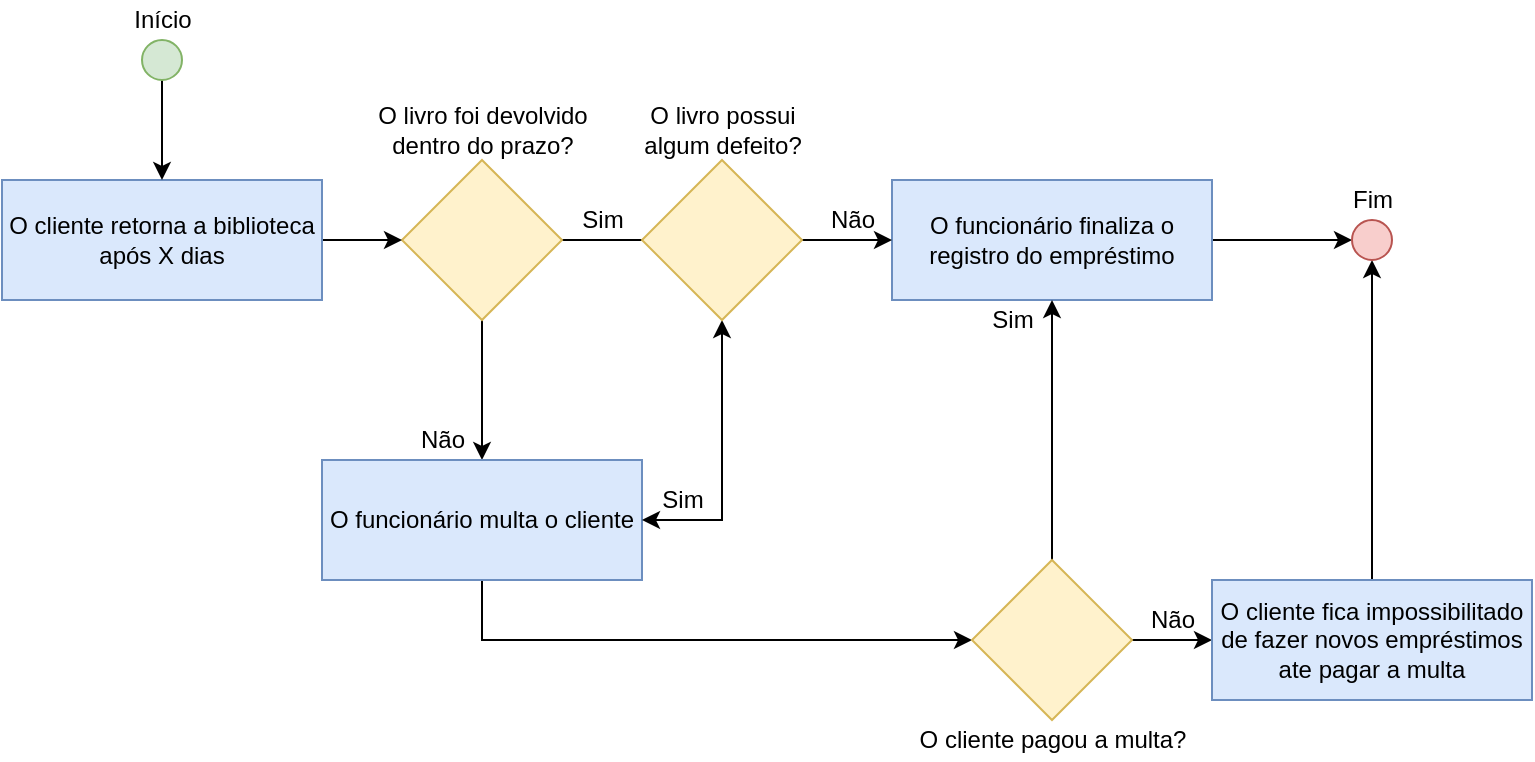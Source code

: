 <mxfile version="14.7.1" type="device"><diagram id="DtWf03tG1Db5x-T90VZj" name="Page-1"><mxGraphModel dx="920" dy="-562" grid="1" gridSize="10" guides="1" tooltips="1" connect="1" arrows="1" fold="1" page="1" pageScale="1" pageWidth="850" pageHeight="1100" math="0" shadow="0"><root><mxCell id="0"/><mxCell id="1" parent="0"/><mxCell id="ZrnHjG-Kl626zYA1YiuY-1" style="edgeStyle=orthogonalEdgeStyle;rounded=0;orthogonalLoop=1;jettySize=auto;html=1;exitX=0.5;exitY=1;exitDx=0;exitDy=0;entryX=0.5;entryY=0;entryDx=0;entryDy=0;" parent="1" source="ZrnHjG-Kl626zYA1YiuY-3" target="ZrnHjG-Kl626zYA1YiuY-9" edge="1"><mxGeometry relative="1" as="geometry"/></mxCell><mxCell id="ZrnHjG-Kl626zYA1YiuY-2" style="edgeStyle=orthogonalEdgeStyle;rounded=0;orthogonalLoop=1;jettySize=auto;html=1;exitX=1;exitY=0.5;exitDx=0;exitDy=0;entryX=0;entryY=0.5;entryDx=0;entryDy=0;" parent="1" source="ZrnHjG-Kl626zYA1YiuY-3" edge="1"><mxGeometry relative="1" as="geometry"><mxPoint x="390" y="1230" as="targetPoint"/></mxGeometry></mxCell><mxCell id="ZrnHjG-Kl626zYA1YiuY-3" value="" style="rhombus;whiteSpace=wrap;html=1;fillColor=#fff2cc;strokeColor=#d6b656;" parent="1" vertex="1"><mxGeometry x="210" y="1190" width="80" height="80" as="geometry"/></mxCell><mxCell id="7Kv7Yl_-41V70sTe5f-G-1" style="edgeStyle=orthogonalEdgeStyle;rounded=0;orthogonalLoop=1;jettySize=auto;html=1;exitX=1;exitY=0.5;exitDx=0;exitDy=0;entryX=0;entryY=0.5;entryDx=0;entryDy=0;" edge="1" parent="1" source="ZrnHjG-Kl626zYA1YiuY-5" target="ZrnHjG-Kl626zYA1YiuY-3"><mxGeometry relative="1" as="geometry"/></mxCell><mxCell id="ZrnHjG-Kl626zYA1YiuY-5" value="&lt;div&gt;O cliente retorna a biblioteca após X dias&lt;/div&gt;" style="whiteSpace=wrap;html=1;fillColor=#dae8fc;strokeColor=#6c8ebf;" parent="1" vertex="1"><mxGeometry x="10" y="1200" width="160" height="60" as="geometry"/></mxCell><mxCell id="ZrnHjG-Kl626zYA1YiuY-6" style="edgeStyle=orthogonalEdgeStyle;rounded=0;orthogonalLoop=1;jettySize=auto;html=1;exitX=1;exitY=0.5;exitDx=0;exitDy=0;entryX=0;entryY=0.5;entryDx=0;entryDy=0;" parent="1" source="ZrnHjG-Kl626zYA1YiuY-7" target="ZrnHjG-Kl626zYA1YiuY-27" edge="1"><mxGeometry relative="1" as="geometry"/></mxCell><mxCell id="ZrnHjG-Kl626zYA1YiuY-7" value="O funcionário finaliza o registro do empréstimo" style="whiteSpace=wrap;html=1;fillColor=#dae8fc;strokeColor=#6c8ebf;" parent="1" vertex="1"><mxGeometry x="455" y="1200" width="160" height="60" as="geometry"/></mxCell><mxCell id="ZrnHjG-Kl626zYA1YiuY-8" style="edgeStyle=orthogonalEdgeStyle;rounded=0;orthogonalLoop=1;jettySize=auto;html=1;exitX=0.5;exitY=1;exitDx=0;exitDy=0;entryX=0;entryY=0.5;entryDx=0;entryDy=0;" parent="1" source="ZrnHjG-Kl626zYA1YiuY-9" target="ZrnHjG-Kl626zYA1YiuY-13" edge="1"><mxGeometry relative="1" as="geometry"/></mxCell><mxCell id="ZrnHjG-Kl626zYA1YiuY-9" value="O funcionário multa o cliente" style="whiteSpace=wrap;html=1;fillColor=#dae8fc;strokeColor=#6c8ebf;" parent="1" vertex="1"><mxGeometry x="170" y="1340" width="160" height="60" as="geometry"/></mxCell><mxCell id="ZrnHjG-Kl626zYA1YiuY-10" value="Não" style="text;html=1;align=center;verticalAlign=middle;resizable=0;points=[];autosize=1;strokeColor=none;" parent="1" vertex="1"><mxGeometry x="210" y="1320" width="40" height="20" as="geometry"/></mxCell><mxCell id="ZrnHjG-Kl626zYA1YiuY-11" style="edgeStyle=orthogonalEdgeStyle;rounded=0;orthogonalLoop=1;jettySize=auto;html=1;exitX=1;exitY=0.5;exitDx=0;exitDy=0;" parent="1" source="ZrnHjG-Kl626zYA1YiuY-13" target="ZrnHjG-Kl626zYA1YiuY-16" edge="1"><mxGeometry relative="1" as="geometry"/></mxCell><mxCell id="ZrnHjG-Kl626zYA1YiuY-12" style="edgeStyle=orthogonalEdgeStyle;rounded=0;orthogonalLoop=1;jettySize=auto;html=1;exitX=0.5;exitY=0;exitDx=0;exitDy=0;entryX=0.5;entryY=1;entryDx=0;entryDy=0;" parent="1" source="ZrnHjG-Kl626zYA1YiuY-13" target="ZrnHjG-Kl626zYA1YiuY-7" edge="1"><mxGeometry relative="1" as="geometry"/></mxCell><mxCell id="ZrnHjG-Kl626zYA1YiuY-13" value="" style="rhombus;whiteSpace=wrap;html=1;fillColor=#fff2cc;strokeColor=#d6b656;" parent="1" vertex="1"><mxGeometry x="495" y="1390" width="80" height="80" as="geometry"/></mxCell><mxCell id="ZrnHjG-Kl626zYA1YiuY-14" value="O cliente pagou a multa?" style="text;html=1;align=center;verticalAlign=middle;resizable=0;points=[];autosize=1;strokeColor=none;" parent="1" vertex="1"><mxGeometry x="460" y="1470" width="150" height="20" as="geometry"/></mxCell><mxCell id="ZrnHjG-Kl626zYA1YiuY-15" style="edgeStyle=orthogonalEdgeStyle;rounded=0;orthogonalLoop=1;jettySize=auto;html=1;exitX=0.5;exitY=0;exitDx=0;exitDy=0;" parent="1" source="ZrnHjG-Kl626zYA1YiuY-16" target="ZrnHjG-Kl626zYA1YiuY-27" edge="1"><mxGeometry relative="1" as="geometry"/></mxCell><mxCell id="ZrnHjG-Kl626zYA1YiuY-16" value="O cliente fica impossibilitado de fazer novos empréstimos ate pagar a multa" style="whiteSpace=wrap;html=1;fillColor=#dae8fc;strokeColor=#6c8ebf;" parent="1" vertex="1"><mxGeometry x="615" y="1400" width="160" height="60" as="geometry"/></mxCell><mxCell id="ZrnHjG-Kl626zYA1YiuY-17" value="&lt;div&gt;O livro foi devolvido &lt;br&gt;&lt;/div&gt;&lt;div&gt;dentro do prazo?&lt;/div&gt;" style="text;html=1;align=center;verticalAlign=middle;resizable=0;points=[];autosize=1;strokeColor=none;" parent="1" vertex="1"><mxGeometry x="190" y="1160" width="120" height="30" as="geometry"/></mxCell><mxCell id="ZrnHjG-Kl626zYA1YiuY-18" value="Não" style="text;html=1;align=center;verticalAlign=middle;resizable=0;points=[];autosize=1;strokeColor=none;" parent="1" vertex="1"><mxGeometry x="575" y="1410" width="40" height="20" as="geometry"/></mxCell><mxCell id="ZrnHjG-Kl626zYA1YiuY-19" style="edgeStyle=orthogonalEdgeStyle;rounded=0;orthogonalLoop=1;jettySize=auto;html=1;exitX=0.5;exitY=1;exitDx=0;exitDy=0;entryX=0.5;entryY=0;entryDx=0;entryDy=0;" parent="1" source="ZrnHjG-Kl626zYA1YiuY-20" target="ZrnHjG-Kl626zYA1YiuY-5" edge="1"><mxGeometry relative="1" as="geometry"/></mxCell><mxCell id="ZrnHjG-Kl626zYA1YiuY-20" value="" style="ellipse;whiteSpace=wrap;html=1;aspect=fixed;fillColor=#d5e8d4;strokeColor=#82b366;" parent="1" vertex="1"><mxGeometry x="80" y="1130" width="20" height="20" as="geometry"/></mxCell><mxCell id="ZrnHjG-Kl626zYA1YiuY-21" value="&lt;font style=&quot;font-size: 12px&quot;&gt;Início&lt;/font&gt;" style="text;html=1;align=center;verticalAlign=middle;resizable=0;points=[];autosize=1;strokeColor=none;" parent="1" vertex="1"><mxGeometry x="70" y="1110" width="40" height="20" as="geometry"/></mxCell><mxCell id="ZrnHjG-Kl626zYA1YiuY-22" style="edgeStyle=orthogonalEdgeStyle;rounded=0;orthogonalLoop=1;jettySize=auto;html=1;exitX=1;exitY=0.5;exitDx=0;exitDy=0;entryX=0;entryY=0.5;entryDx=0;entryDy=0;" parent="1" source="ZrnHjG-Kl626zYA1YiuY-24" target="ZrnHjG-Kl626zYA1YiuY-7" edge="1"><mxGeometry relative="1" as="geometry"/></mxCell><mxCell id="ZrnHjG-Kl626zYA1YiuY-23" style="edgeStyle=orthogonalEdgeStyle;rounded=0;orthogonalLoop=1;jettySize=auto;html=1;exitX=0.5;exitY=1;exitDx=0;exitDy=0;entryX=1;entryY=0.5;entryDx=0;entryDy=0;startArrow=classic;startFill=1;" parent="1" source="ZrnHjG-Kl626zYA1YiuY-24" target="ZrnHjG-Kl626zYA1YiuY-9" edge="1"><mxGeometry relative="1" as="geometry"/></mxCell><mxCell id="ZrnHjG-Kl626zYA1YiuY-24" value="" style="rhombus;whiteSpace=wrap;html=1;fillColor=#fff2cc;strokeColor=#d6b656;" parent="1" vertex="1"><mxGeometry x="330" y="1190" width="80" height="80" as="geometry"/></mxCell><mxCell id="ZrnHjG-Kl626zYA1YiuY-25" value="&lt;div&gt;O livro possui &lt;br&gt;&lt;/div&gt;&lt;div&gt;algum defeito?&lt;/div&gt;" style="text;html=1;align=center;verticalAlign=middle;resizable=0;points=[];autosize=1;strokeColor=none;" parent="1" vertex="1"><mxGeometry x="325" y="1160" width="90" height="30" as="geometry"/></mxCell><mxCell id="ZrnHjG-Kl626zYA1YiuY-26" value="Sim" style="text;html=1;align=center;verticalAlign=middle;resizable=0;points=[];autosize=1;strokeColor=none;" parent="1" vertex="1"><mxGeometry x="290" y="1210" width="40" height="20" as="geometry"/></mxCell><mxCell id="ZrnHjG-Kl626zYA1YiuY-27" value="" style="ellipse;whiteSpace=wrap;html=1;aspect=fixed;fillColor=#f8cecc;strokeColor=#b85450;" parent="1" vertex="1"><mxGeometry x="685" y="1220" width="20" height="20" as="geometry"/></mxCell><mxCell id="ZrnHjG-Kl626zYA1YiuY-28" value="Fim" style="text;html=1;align=center;verticalAlign=middle;resizable=0;points=[];autosize=1;strokeColor=none;" parent="1" vertex="1"><mxGeometry x="675" y="1200" width="40" height="20" as="geometry"/></mxCell><mxCell id="ZrnHjG-Kl626zYA1YiuY-29" value="Não" style="text;html=1;align=center;verticalAlign=middle;resizable=0;points=[];autosize=1;strokeColor=none;" parent="1" vertex="1"><mxGeometry x="415" y="1210" width="40" height="20" as="geometry"/></mxCell><mxCell id="ZrnHjG-Kl626zYA1YiuY-30" value="Sim" style="text;html=1;align=center;verticalAlign=middle;resizable=0;points=[];autosize=1;strokeColor=none;" parent="1" vertex="1"><mxGeometry x="495" y="1260" width="40" height="20" as="geometry"/></mxCell><mxCell id="ZrnHjG-Kl626zYA1YiuY-31" value="Sim" style="text;html=1;align=center;verticalAlign=middle;resizable=0;points=[];autosize=1;strokeColor=none;" parent="1" vertex="1"><mxGeometry x="330" y="1350" width="40" height="20" as="geometry"/></mxCell></root></mxGraphModel></diagram></mxfile>